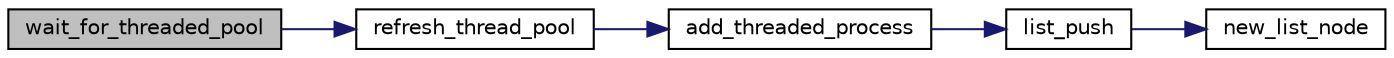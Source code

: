 digraph G
{
  edge [fontname="Helvetica",fontsize="10",labelfontname="Helvetica",labelfontsize="10"];
  node [fontname="Helvetica",fontsize="10",shape=record];
  rankdir=LR;
  Node1 [label="wait_for_threaded_pool",height=0.2,width=0.4,color="black", fillcolor="grey75", style="filled" fontcolor="black"];
  Node1 -> Node2 [color="midnightblue",fontsize="10",style="solid",fontname="Helvetica"];
  Node2 [label="refresh_thread_pool",height=0.2,width=0.4,color="black", fillcolor="white", style="filled",URL="$group___t_h_r_e_a_d_s.html#ga5d9ce1747e4b7cb58ce3767f7e56cd8b",tooltip="try to add some waiting DIRECT_PROCs on some free thread slots, else do nothing"];
  Node2 -> Node3 [color="midnightblue",fontsize="10",style="solid",fontname="Helvetica"];
  Node3 [label="add_threaded_process",height=0.2,width=0.4,color="black", fillcolor="white", style="filled",URL="$group___t_h_r_e_a_d_s.html#ga46497eb81066d0df83dfd07ad0a9f561",tooltip="add a function and params to a thread pool"];
  Node3 -> Node4 [color="midnightblue",fontsize="10",style="solid",fontname="Helvetica"];
  Node4 [label="list_push",height=0.2,width=0.4,color="black", fillcolor="white", style="filled",URL="$group___l_i_s_t.html#ga4eab319289a83524639ee5e9f0441fdf",tooltip="Add a pointer to the end of the list."];
  Node4 -> Node5 [color="midnightblue",fontsize="10",style="solid",fontname="Helvetica"];
  Node5 [label="new_list_node",height=0.2,width=0.4,color="black", fillcolor="white", style="filled",URL="$group___l_i_s_t.html#ga6f57b62b796c1248014bc14a9bb0fc6c",tooltip="Allocate a new node to link in a list."];
}
